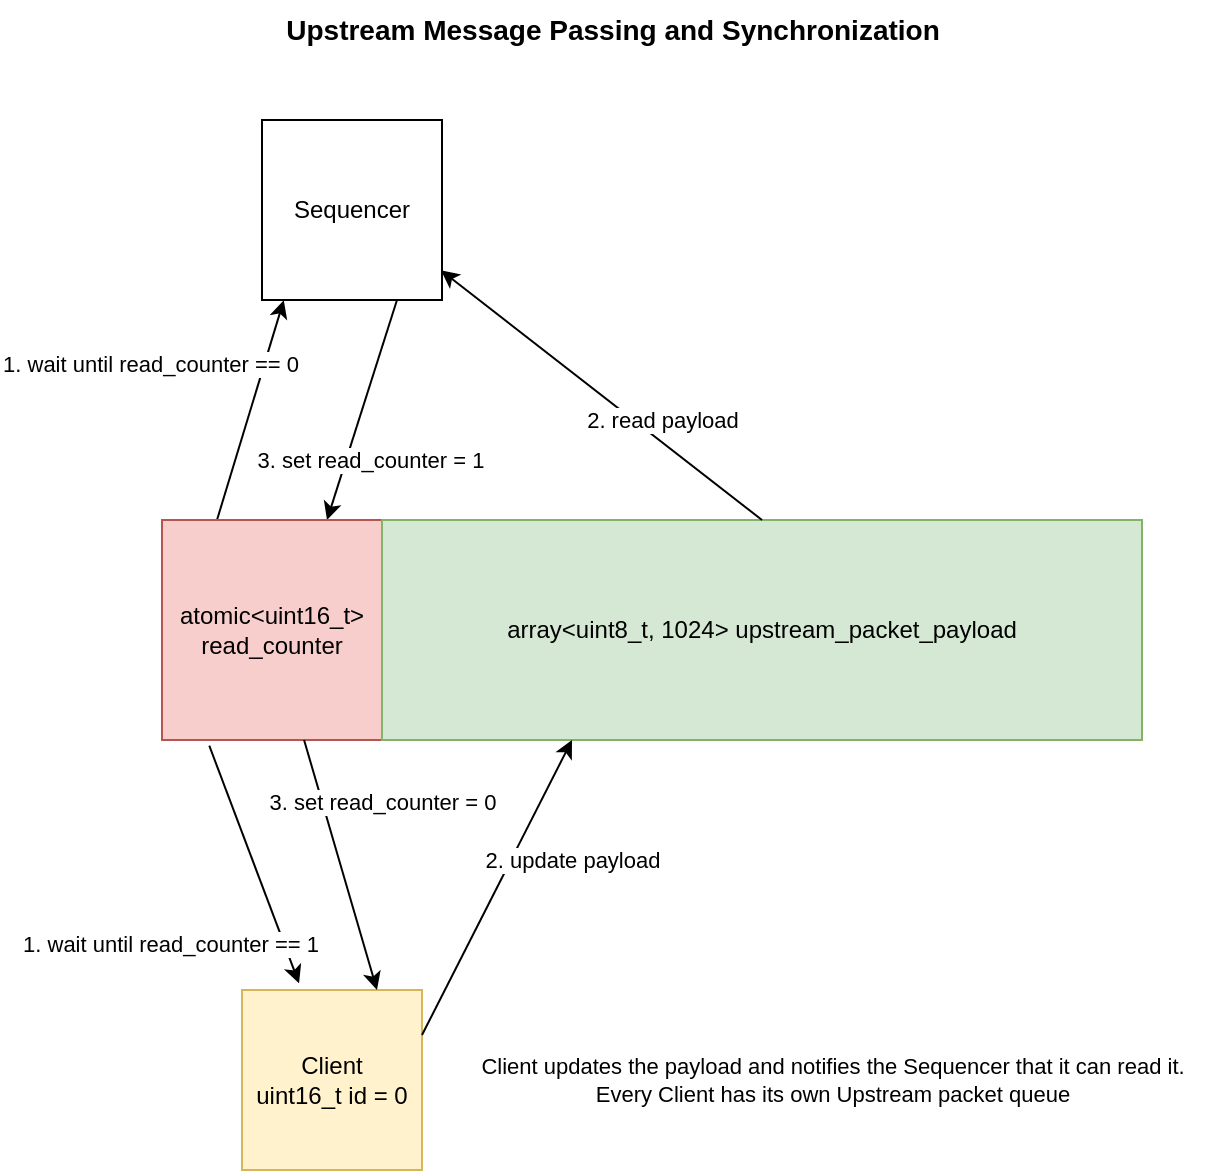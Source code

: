 <mxfile version="21.3.7" type="device">
  <diagram name="Page-1" id="5f0bae14-7c28-e335-631c-24af17079c00">
    <mxGraphModel dx="901" dy="603" grid="1" gridSize="10" guides="1" tooltips="1" connect="1" arrows="1" fold="1" page="1" pageScale="1" pageWidth="1100" pageHeight="850" background="none" math="0" shadow="0">
      <root>
        <mxCell id="0" />
        <mxCell id="1" parent="0" />
        <mxCell id="6w-v6orT0S4Obo7nglp9-20" style="edgeStyle=none;shape=connector;rounded=0;orthogonalLoop=1;jettySize=auto;html=1;entryX=0.75;entryY=0;entryDx=0;entryDy=0;labelBackgroundColor=default;strokeColor=default;fontFamily=Helvetica;fontSize=11;fontColor=default;endArrow=classic;exitX=0.75;exitY=1;exitDx=0;exitDy=0;" parent="1" source="6w-v6orT0S4Obo7nglp9-7" target="6w-v6orT0S4Obo7nglp9-2" edge="1">
          <mxGeometry relative="1" as="geometry" />
        </mxCell>
        <mxCell id="6w-v6orT0S4Obo7nglp9-21" value="3. set read_counter = 1" style="edgeLabel;html=1;align=center;verticalAlign=middle;resizable=0;points=[];fontSize=11;fontFamily=Helvetica;fontColor=default;" parent="6w-v6orT0S4Obo7nglp9-20" vertex="1" connectable="0">
          <mxGeometry x="0.645" y="1" relative="1" as="geometry">
            <mxPoint x="14" y="-11" as="offset" />
          </mxGeometry>
        </mxCell>
        <mxCell id="6w-v6orT0S4Obo7nglp9-7" value="Sequencer" style="whiteSpace=wrap;html=1;aspect=fixed;" parent="1" vertex="1">
          <mxGeometry x="290" y="90" width="90" height="90" as="geometry" />
        </mxCell>
        <mxCell id="6w-v6orT0S4Obo7nglp9-8" value="Client&lt;br&gt;uint16_t id = 0" style="whiteSpace=wrap;html=1;aspect=fixed;fillColor=#fff2cc;strokeColor=#d6b656;" parent="1" vertex="1">
          <mxGeometry x="280" y="525" width="90" height="90" as="geometry" />
        </mxCell>
        <mxCell id="6w-v6orT0S4Obo7nglp9-19" value="1. wait until read_counter == 0" style="rounded=0;orthogonalLoop=1;jettySize=auto;html=1;exitX=0.25;exitY=0;exitDx=0;exitDy=0;entryX=0.121;entryY=1.001;entryDx=0;entryDy=0;entryPerimeter=0;" parent="1" source="6w-v6orT0S4Obo7nglp9-2" target="6w-v6orT0S4Obo7nglp9-7" edge="1">
          <mxGeometry x="0.119" y="55" relative="1" as="geometry">
            <mxPoint as="offset" />
          </mxGeometry>
        </mxCell>
        <mxCell id="6w-v6orT0S4Obo7nglp9-24" value="" style="group" parent="1" vertex="1" connectable="0">
          <mxGeometry x="240" y="290" width="490" height="110" as="geometry" />
        </mxCell>
        <mxCell id="6w-v6orT0S4Obo7nglp9-2" value="atomic&amp;lt;uint16_t&amp;gt;&lt;br style=&quot;border-color: var(--border-color);&quot;&gt;read_counter" style="whiteSpace=wrap;html=1;aspect=fixed;fillColor=#f8cecc;strokeColor=#b85450;" parent="6w-v6orT0S4Obo7nglp9-24" vertex="1">
          <mxGeometry width="110" height="110" as="geometry" />
        </mxCell>
        <mxCell id="6w-v6orT0S4Obo7nglp9-5" value="array&amp;lt;uint8_t, 1024&amp;gt; upstream_packet_payload" style="rounded=0;whiteSpace=wrap;html=1;fillColor=#d5e8d4;strokeColor=#82b366;" parent="6w-v6orT0S4Obo7nglp9-24" vertex="1">
          <mxGeometry x="110" width="380" height="110" as="geometry" />
        </mxCell>
        <mxCell id="6w-v6orT0S4Obo7nglp9-25" value="1. wait until read_counter == 1" style="edgeStyle=none;shape=connector;rounded=0;orthogonalLoop=1;jettySize=auto;html=1;exitX=0.215;exitY=1.026;exitDx=0;exitDy=0;entryX=0.317;entryY=-0.037;entryDx=0;entryDy=0;entryPerimeter=0;labelBackgroundColor=default;strokeColor=default;fontFamily=Helvetica;fontSize=11;fontColor=default;endArrow=classic;exitPerimeter=0;" parent="1" source="6w-v6orT0S4Obo7nglp9-2" target="6w-v6orT0S4Obo7nglp9-8" edge="1">
          <mxGeometry x="0.354" y="-54" relative="1" as="geometry">
            <mxPoint as="offset" />
          </mxGeometry>
        </mxCell>
        <mxCell id="6w-v6orT0S4Obo7nglp9-26" value="2. update payload" style="edgeStyle=none;shape=connector;rounded=0;orthogonalLoop=1;jettySize=auto;html=1;exitX=1;exitY=0.25;exitDx=0;exitDy=0;entryX=0.25;entryY=1;entryDx=0;entryDy=0;labelBackgroundColor=default;strokeColor=default;fontFamily=Helvetica;fontSize=11;fontColor=default;endArrow=classic;" parent="1" source="6w-v6orT0S4Obo7nglp9-8" target="6w-v6orT0S4Obo7nglp9-5" edge="1">
          <mxGeometry x="0.354" y="-27" relative="1" as="geometry">
            <mxPoint as="offset" />
          </mxGeometry>
        </mxCell>
        <mxCell id="6w-v6orT0S4Obo7nglp9-28" style="edgeStyle=none;shape=connector;rounded=0;orthogonalLoop=1;jettySize=auto;html=1;exitX=0.25;exitY=0;exitDx=0;exitDy=0;labelBackgroundColor=default;strokeColor=default;fontFamily=Helvetica;fontSize=11;fontColor=default;endArrow=classic;" parent="1" source="6w-v6orT0S4Obo7nglp9-8" target="6w-v6orT0S4Obo7nglp9-8" edge="1">
          <mxGeometry relative="1" as="geometry" />
        </mxCell>
        <mxCell id="6w-v6orT0S4Obo7nglp9-30" value="&lt;b&gt;&lt;font style=&quot;font-size: 14px;&quot;&gt;Upstream Message Passing and Synchronization&lt;/font&gt;&lt;/b&gt;" style="text;html=1;align=center;verticalAlign=middle;resizable=0;points=[];autosize=1;strokeColor=none;fillColor=none;fontSize=11;fontFamily=Helvetica;fontColor=default;" parent="1" vertex="1">
          <mxGeometry x="290" y="30" width="350" height="30" as="geometry" />
        </mxCell>
        <mxCell id="6w-v6orT0S4Obo7nglp9-27" style="edgeStyle=none;shape=connector;rounded=0;orthogonalLoop=1;jettySize=auto;html=1;labelBackgroundColor=default;strokeColor=default;fontFamily=Helvetica;fontSize=11;fontColor=default;endArrow=classic;entryX=0.75;entryY=0;entryDx=0;entryDy=0;" parent="1" source="6w-v6orT0S4Obo7nglp9-2" target="6w-v6orT0S4Obo7nglp9-8" edge="1">
          <mxGeometry relative="1" as="geometry" />
        </mxCell>
        <mxCell id="6w-v6orT0S4Obo7nglp9-29" value="3. set read_counter = 0" style="edgeLabel;html=1;align=center;verticalAlign=middle;resizable=0;points=[];fontSize=11;fontFamily=Helvetica;fontColor=default;" parent="6w-v6orT0S4Obo7nglp9-27" vertex="1" connectable="0">
          <mxGeometry x="0.597" y="-2" relative="1" as="geometry">
            <mxPoint x="12" y="-70" as="offset" />
          </mxGeometry>
        </mxCell>
        <mxCell id="6w-v6orT0S4Obo7nglp9-16" value="2. read payload" style="rounded=0;orthogonalLoop=1;jettySize=auto;html=1;exitX=0.5;exitY=0;exitDx=0;exitDy=0;entryX=0.995;entryY=0.836;entryDx=0;entryDy=0;entryPerimeter=0;" parent="1" source="6w-v6orT0S4Obo7nglp9-5" target="6w-v6orT0S4Obo7nglp9-7" edge="1">
          <mxGeometry x="-0.31" y="-9" relative="1" as="geometry">
            <mxPoint as="offset" />
          </mxGeometry>
        </mxCell>
        <mxCell id="Xznw_qU729SLMvHPVvd0-1" value="Client updates the payload and notifies the Sequencer that it can read it.&lt;br&gt;Every Client has its own Upstream packet queue" style="text;html=1;align=center;verticalAlign=middle;resizable=0;points=[];autosize=1;strokeColor=none;fillColor=none;fontSize=11;fontFamily=Helvetica;fontColor=default;" vertex="1" parent="1">
          <mxGeometry x="385" y="550" width="380" height="40" as="geometry" />
        </mxCell>
      </root>
    </mxGraphModel>
  </diagram>
</mxfile>
